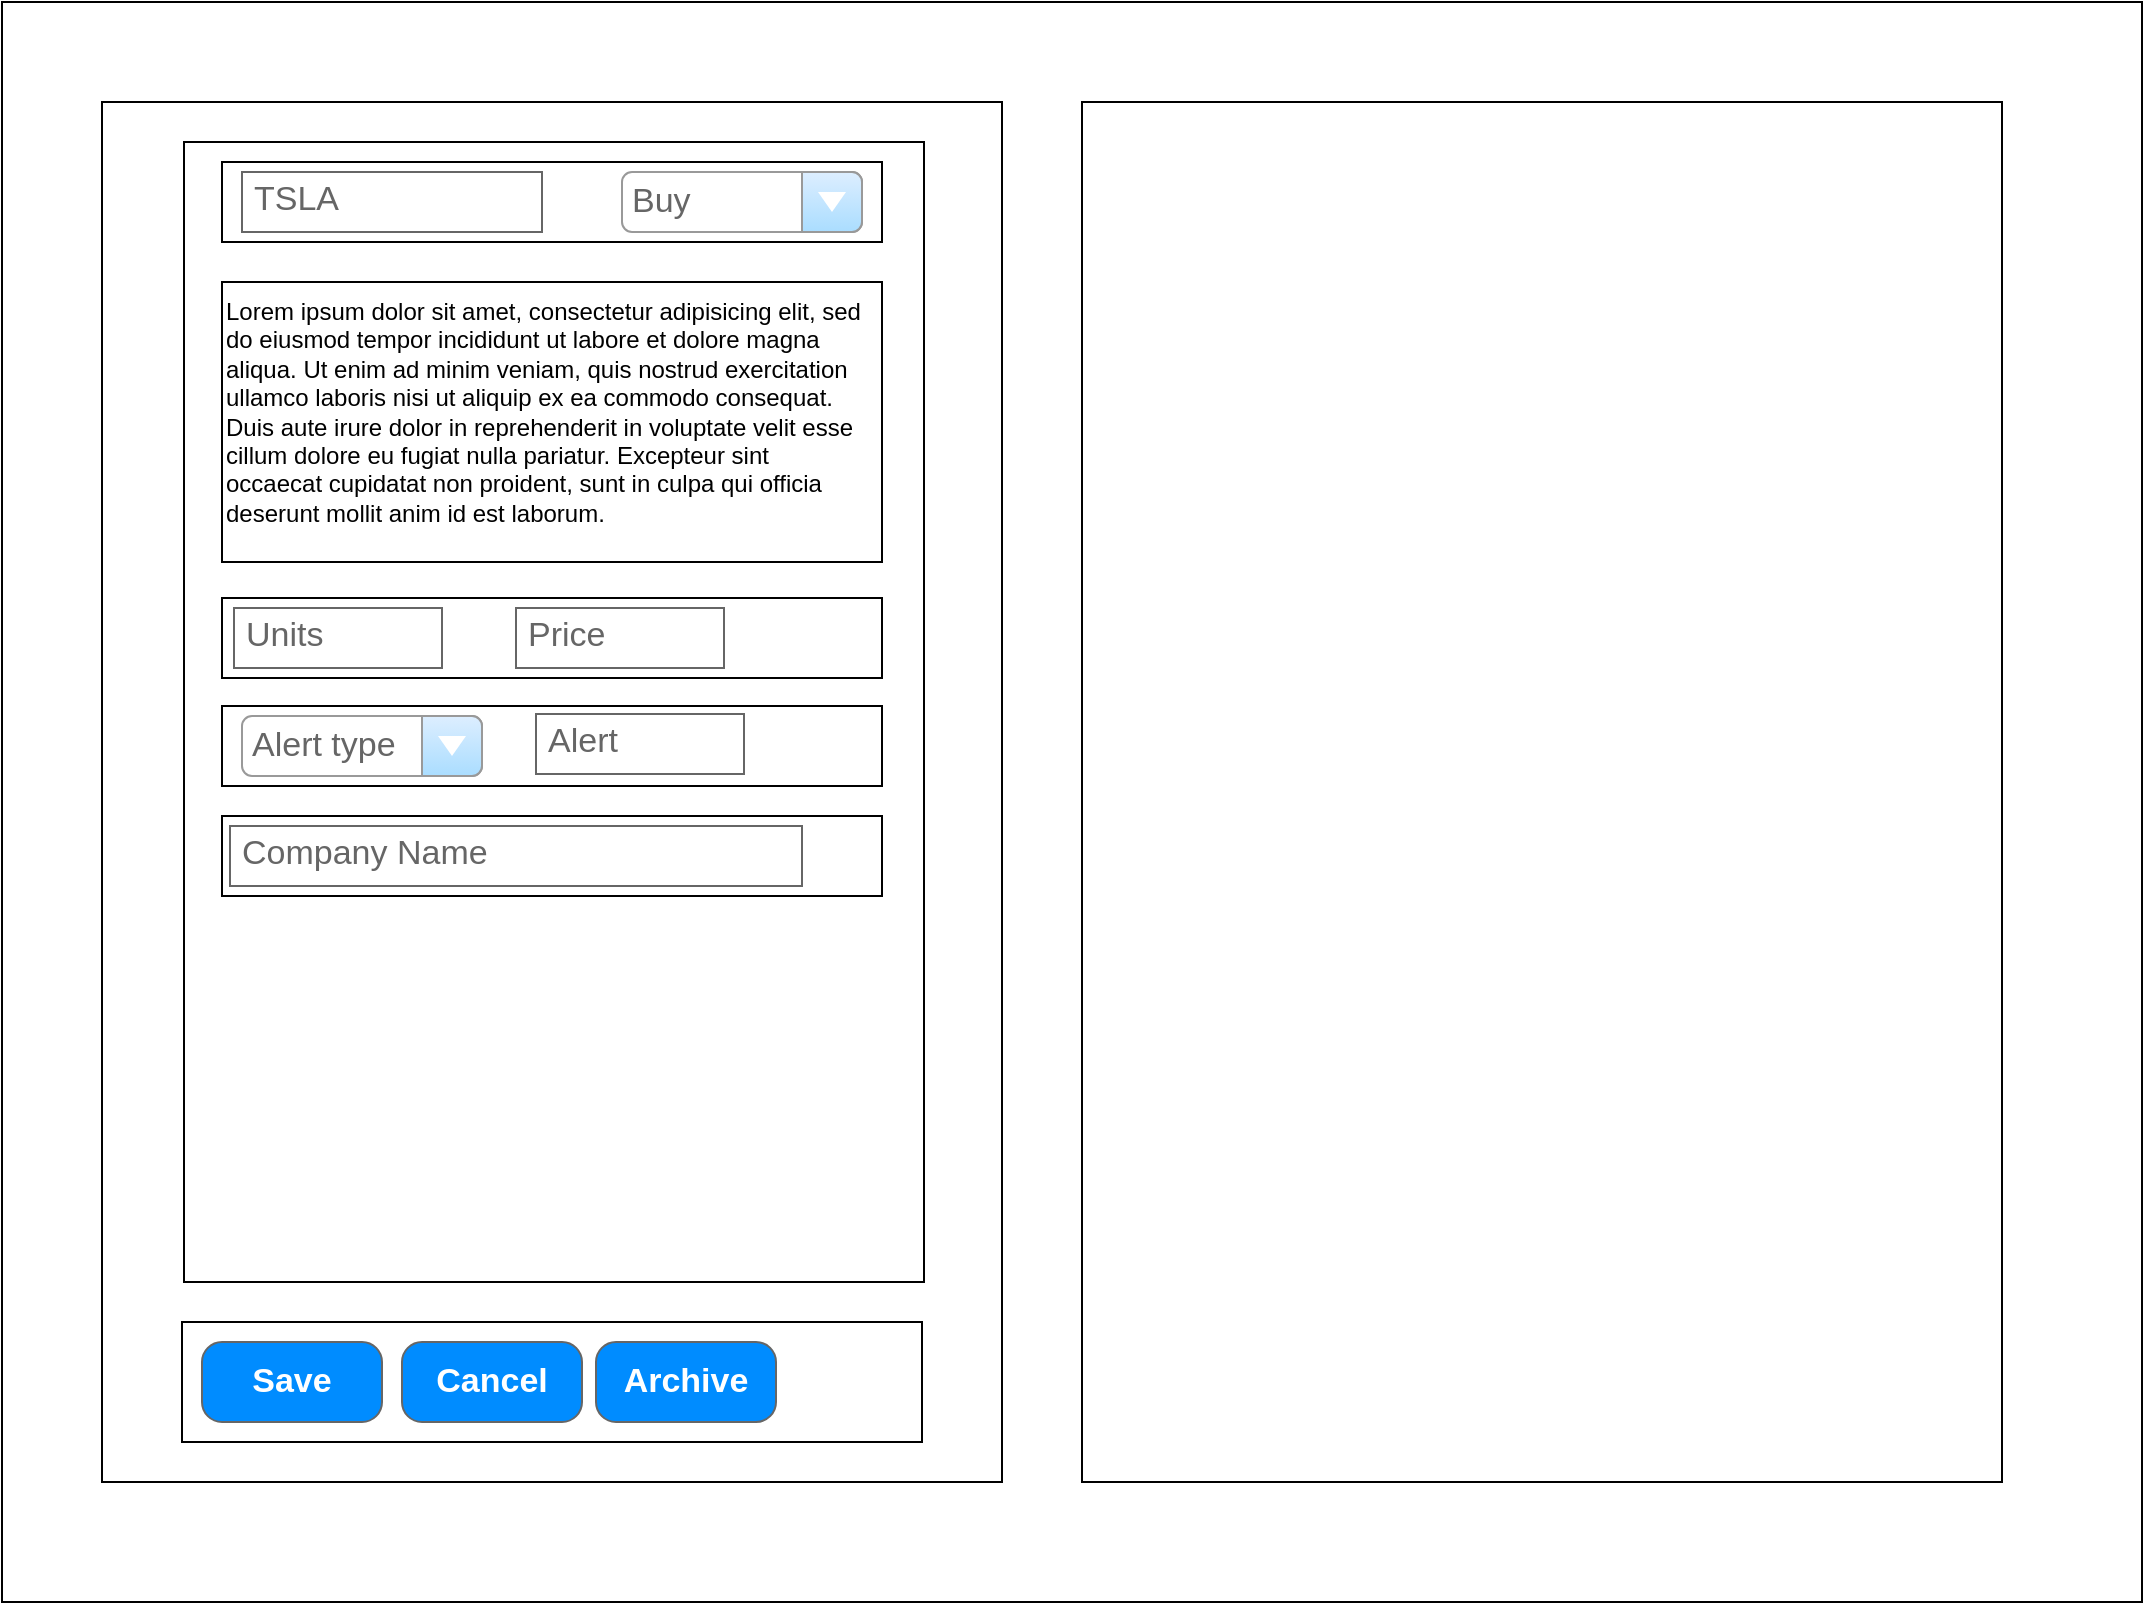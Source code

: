 <mxfile version="20.6.2" type="device"><diagram id="w8_ylFFDYieKu7K6E23r" name="Page-1"><mxGraphModel dx="1362" dy="1026" grid="1" gridSize="10" guides="1" tooltips="1" connect="1" arrows="1" fold="1" page="1" pageScale="1" pageWidth="1100" pageHeight="850" math="0" shadow="0"><root><mxCell id="0"/><mxCell id="1" parent="0"/><object label="" NotesAddControllerFL="FlexBox" id="VCkemH2wOYga7w_NqU0g-1"><mxCell style="rounded=0;whiteSpace=wrap;html=1;" parent="1" vertex="1"><mxGeometry x="20" y="10" width="1070" height="800" as="geometry"/></mxCell></object><object label="" NotesAddFormVL="VerticalLayout" id="VCkemH2wOYga7w_NqU0g-5"><mxCell style="rounded=0;whiteSpace=wrap;html=1;" parent="1" vertex="1"><mxGeometry x="70" y="60" width="450" height="690" as="geometry"/></mxCell></object><object label="" NotesAddEditChart="FlexLayout" id="VCkemH2wOYga7w_NqU0g-8"><mxCell style="rounded=0;whiteSpace=wrap;html=1;" parent="1" vertex="1"><mxGeometry x="560" y="60" width="460" height="690" as="geometry"/></mxCell></object><object label="" NotesAddEditFormVL="VerticalLayout" id="VCkemH2wOYga7w_NqU0g-10"><mxCell style="rounded=0;whiteSpace=wrap;html=1;" parent="1" vertex="1"><mxGeometry x="111" y="80" width="370" height="570" as="geometry"/></mxCell></object><object label="" NotesAddEditFormControlsVL="VerticalLayout" id="VCkemH2wOYga7w_NqU0g-11"><mxCell style="rounded=0;whiteSpace=wrap;html=1;" parent="1" vertex="1"><mxGeometry x="110" y="670" width="370" height="60" as="geometry"/></mxCell></object><mxCell id="VCkemH2wOYga7w_NqU0g-14" value="" style="rounded=0;whiteSpace=wrap;html=1;" parent="1" vertex="1"><mxGeometry x="130" y="90" width="330" height="40" as="geometry"/></mxCell><mxCell id="VCkemH2wOYga7w_NqU0g-15" value="" style="rounded=0;whiteSpace=wrap;html=1;" parent="1" vertex="1"><mxGeometry x="130" y="150" width="330" height="140" as="geometry"/></mxCell><mxCell id="VCkemH2wOYga7w_NqU0g-17" value="" style="rounded=0;whiteSpace=wrap;html=1;" parent="1" vertex="1"><mxGeometry x="130" y="308" width="330" height="40" as="geometry"/></mxCell><mxCell id="VCkemH2wOYga7w_NqU0g-18" value="" style="rounded=0;whiteSpace=wrap;html=1;" parent="1" vertex="1"><mxGeometry x="130" y="362" width="330" height="40" as="geometry"/></mxCell><mxCell id="VCkemH2wOYga7w_NqU0g-19" value="" style="rounded=0;whiteSpace=wrap;html=1;" parent="1" vertex="1"><mxGeometry x="130" y="417" width="330" height="40" as="geometry"/></mxCell><mxCell id="VCkemH2wOYga7w_NqU0g-20" value="Buy" style="strokeWidth=1;shadow=0;dashed=0;align=center;html=1;shape=mxgraph.mockup.forms.comboBox;strokeColor=#999999;fillColor=#ddeeff;align=left;fillColor2=#aaddff;mainText=;fontColor=#666666;fontSize=17;spacingLeft=3;" parent="1" vertex="1"><mxGeometry x="330" y="95" width="120" height="30" as="geometry"/></mxCell><mxCell id="VCkemH2wOYga7w_NqU0g-22" value="TSLA" style="strokeWidth=1;shadow=0;dashed=0;align=center;html=1;shape=mxgraph.mockup.text.textBox;fontColor=#666666;align=left;fontSize=17;spacingLeft=4;spacingTop=-3;strokeColor=#666666;mainText=" parent="1" vertex="1"><mxGeometry x="140" y="95" width="150" height="30" as="geometry"/></mxCell><mxCell id="VCkemH2wOYga7w_NqU0g-23" value="Lorem ipsum dolor sit amet, consectetur adipisicing elit, sed do eiusmod tempor incididunt ut labore et dolore magna aliqua. Ut enim ad minim veniam, quis nostrud exercitation ullamco laboris nisi ut aliquip ex ea commodo consequat. Duis aute irure dolor in reprehenderit in voluptate velit esse cillum dolore eu fugiat nulla pariatur. Excepteur sint occaecat cupidatat non proident, sunt in culpa qui officia deserunt mollit anim id est laborum." style="text;spacingTop=-5;whiteSpace=wrap;html=1;align=left;fontSize=12;fontFamily=Helvetica;fillColor=none;strokeColor=none;" parent="1" vertex="1"><mxGeometry x="130" y="156" width="320" height="124" as="geometry"/></mxCell><mxCell id="VCkemH2wOYga7w_NqU0g-24" value="Save" style="strokeWidth=1;shadow=0;dashed=0;align=center;html=1;shape=mxgraph.mockup.buttons.button;strokeColor=#666666;fontColor=#ffffff;mainText=;buttonStyle=round;fontSize=17;fontStyle=1;fillColor=#008cff;whiteSpace=wrap;" parent="1" vertex="1"><mxGeometry x="120" y="680" width="90" height="40" as="geometry"/></mxCell><mxCell id="VCkemH2wOYga7w_NqU0g-25" value="Cancel" style="strokeWidth=1;shadow=0;dashed=0;align=center;html=1;shape=mxgraph.mockup.buttons.button;strokeColor=#666666;fontColor=#ffffff;mainText=;buttonStyle=round;fontSize=17;fontStyle=1;fillColor=#008cff;whiteSpace=wrap;" parent="1" vertex="1"><mxGeometry x="220" y="680" width="90" height="40" as="geometry"/></mxCell><mxCell id="VCkemH2wOYga7w_NqU0g-26" value="Archive" style="strokeWidth=1;shadow=0;dashed=0;align=center;html=1;shape=mxgraph.mockup.buttons.button;strokeColor=#666666;fontColor=#ffffff;mainText=;buttonStyle=round;fontSize=17;fontStyle=1;fillColor=#008cff;whiteSpace=wrap;" parent="1" vertex="1"><mxGeometry x="317" y="680" width="90" height="40" as="geometry"/></mxCell><mxCell id="VCkemH2wOYga7w_NqU0g-28" value="Units" style="strokeWidth=1;shadow=0;dashed=0;align=center;html=1;shape=mxgraph.mockup.text.textBox;fontColor=#666666;align=left;fontSize=17;spacingLeft=4;spacingTop=-3;strokeColor=#666666;mainText=" parent="1" vertex="1"><mxGeometry x="136" y="313" width="104" height="30" as="geometry"/></mxCell><mxCell id="VCkemH2wOYga7w_NqU0g-29" value="Price" style="strokeWidth=1;shadow=0;dashed=0;align=center;html=1;shape=mxgraph.mockup.text.textBox;fontColor=#666666;align=left;fontSize=17;spacingLeft=4;spacingTop=-3;strokeColor=#666666;mainText=" parent="1" vertex="1"><mxGeometry x="277" y="313" width="104" height="30" as="geometry"/></mxCell><mxCell id="VCkemH2wOYga7w_NqU0g-30" value="Alert type" style="strokeWidth=1;shadow=0;dashed=0;align=center;html=1;shape=mxgraph.mockup.forms.comboBox;strokeColor=#999999;fillColor=#ddeeff;align=left;fillColor2=#aaddff;mainText=;fontColor=#666666;fontSize=17;spacingLeft=3;" parent="1" vertex="1"><mxGeometry x="140" y="367" width="120" height="30" as="geometry"/></mxCell><mxCell id="VCkemH2wOYga7w_NqU0g-31" value="Alert" style="strokeWidth=1;shadow=0;dashed=0;align=center;html=1;shape=mxgraph.mockup.text.textBox;fontColor=#666666;align=left;fontSize=17;spacingLeft=4;spacingTop=-3;strokeColor=#666666;mainText=" parent="1" vertex="1"><mxGeometry x="287" y="366" width="104" height="30" as="geometry"/></mxCell><mxCell id="VCkemH2wOYga7w_NqU0g-32" value="Company Name" style="strokeWidth=1;shadow=0;dashed=0;align=center;html=1;shape=mxgraph.mockup.text.textBox;fontColor=#666666;align=left;fontSize=17;spacingLeft=4;spacingTop=-3;strokeColor=#666666;mainText=" parent="1" vertex="1"><mxGeometry x="134" y="422" width="286" height="30" as="geometry"/></mxCell></root></mxGraphModel></diagram></mxfile>